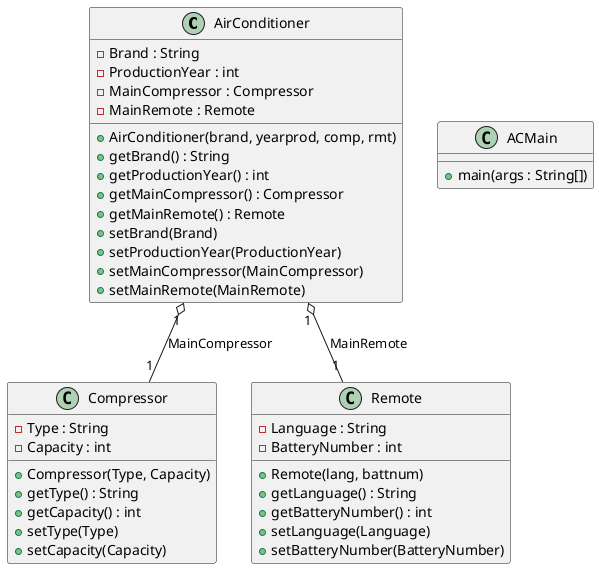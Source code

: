 @startuml

class AirConditioner {
    - Brand : String
    - ProductionYear : int
    - MainCompressor : Compressor
    - MainRemote : Remote
    + AirConditioner(brand, yearprod, comp, rmt)
    + getBrand() : String
    + getProductionYear() : int
    + getMainCompressor() : Compressor
    + getMainRemote() : Remote
    + setBrand(Brand)
    + setProductionYear(ProductionYear)
    + setMainCompressor(MainCompressor)
    + setMainRemote(MainRemote)
}

class Compressor {
    - Type : String
    - Capacity : int
    + Compressor(Type, Capacity)
    + getType() : String
    + getCapacity() : int
    + setType(Type)
    + setCapacity(Capacity)
}

class Remote {
    - Language : String
    - BatteryNumber : int
    + Remote(lang, battnum)
    + getLanguage() : String
    + getBatteryNumber() : int
    + setLanguage(Language)
    + setBatteryNumber(BatteryNumber)
}

class ACMain {
    + main(args : String[])
}

AirConditioner "1" o-- "1" Compressor : MainCompressor
AirConditioner "1" o-- "1" Remote : MainRemote

@enduml